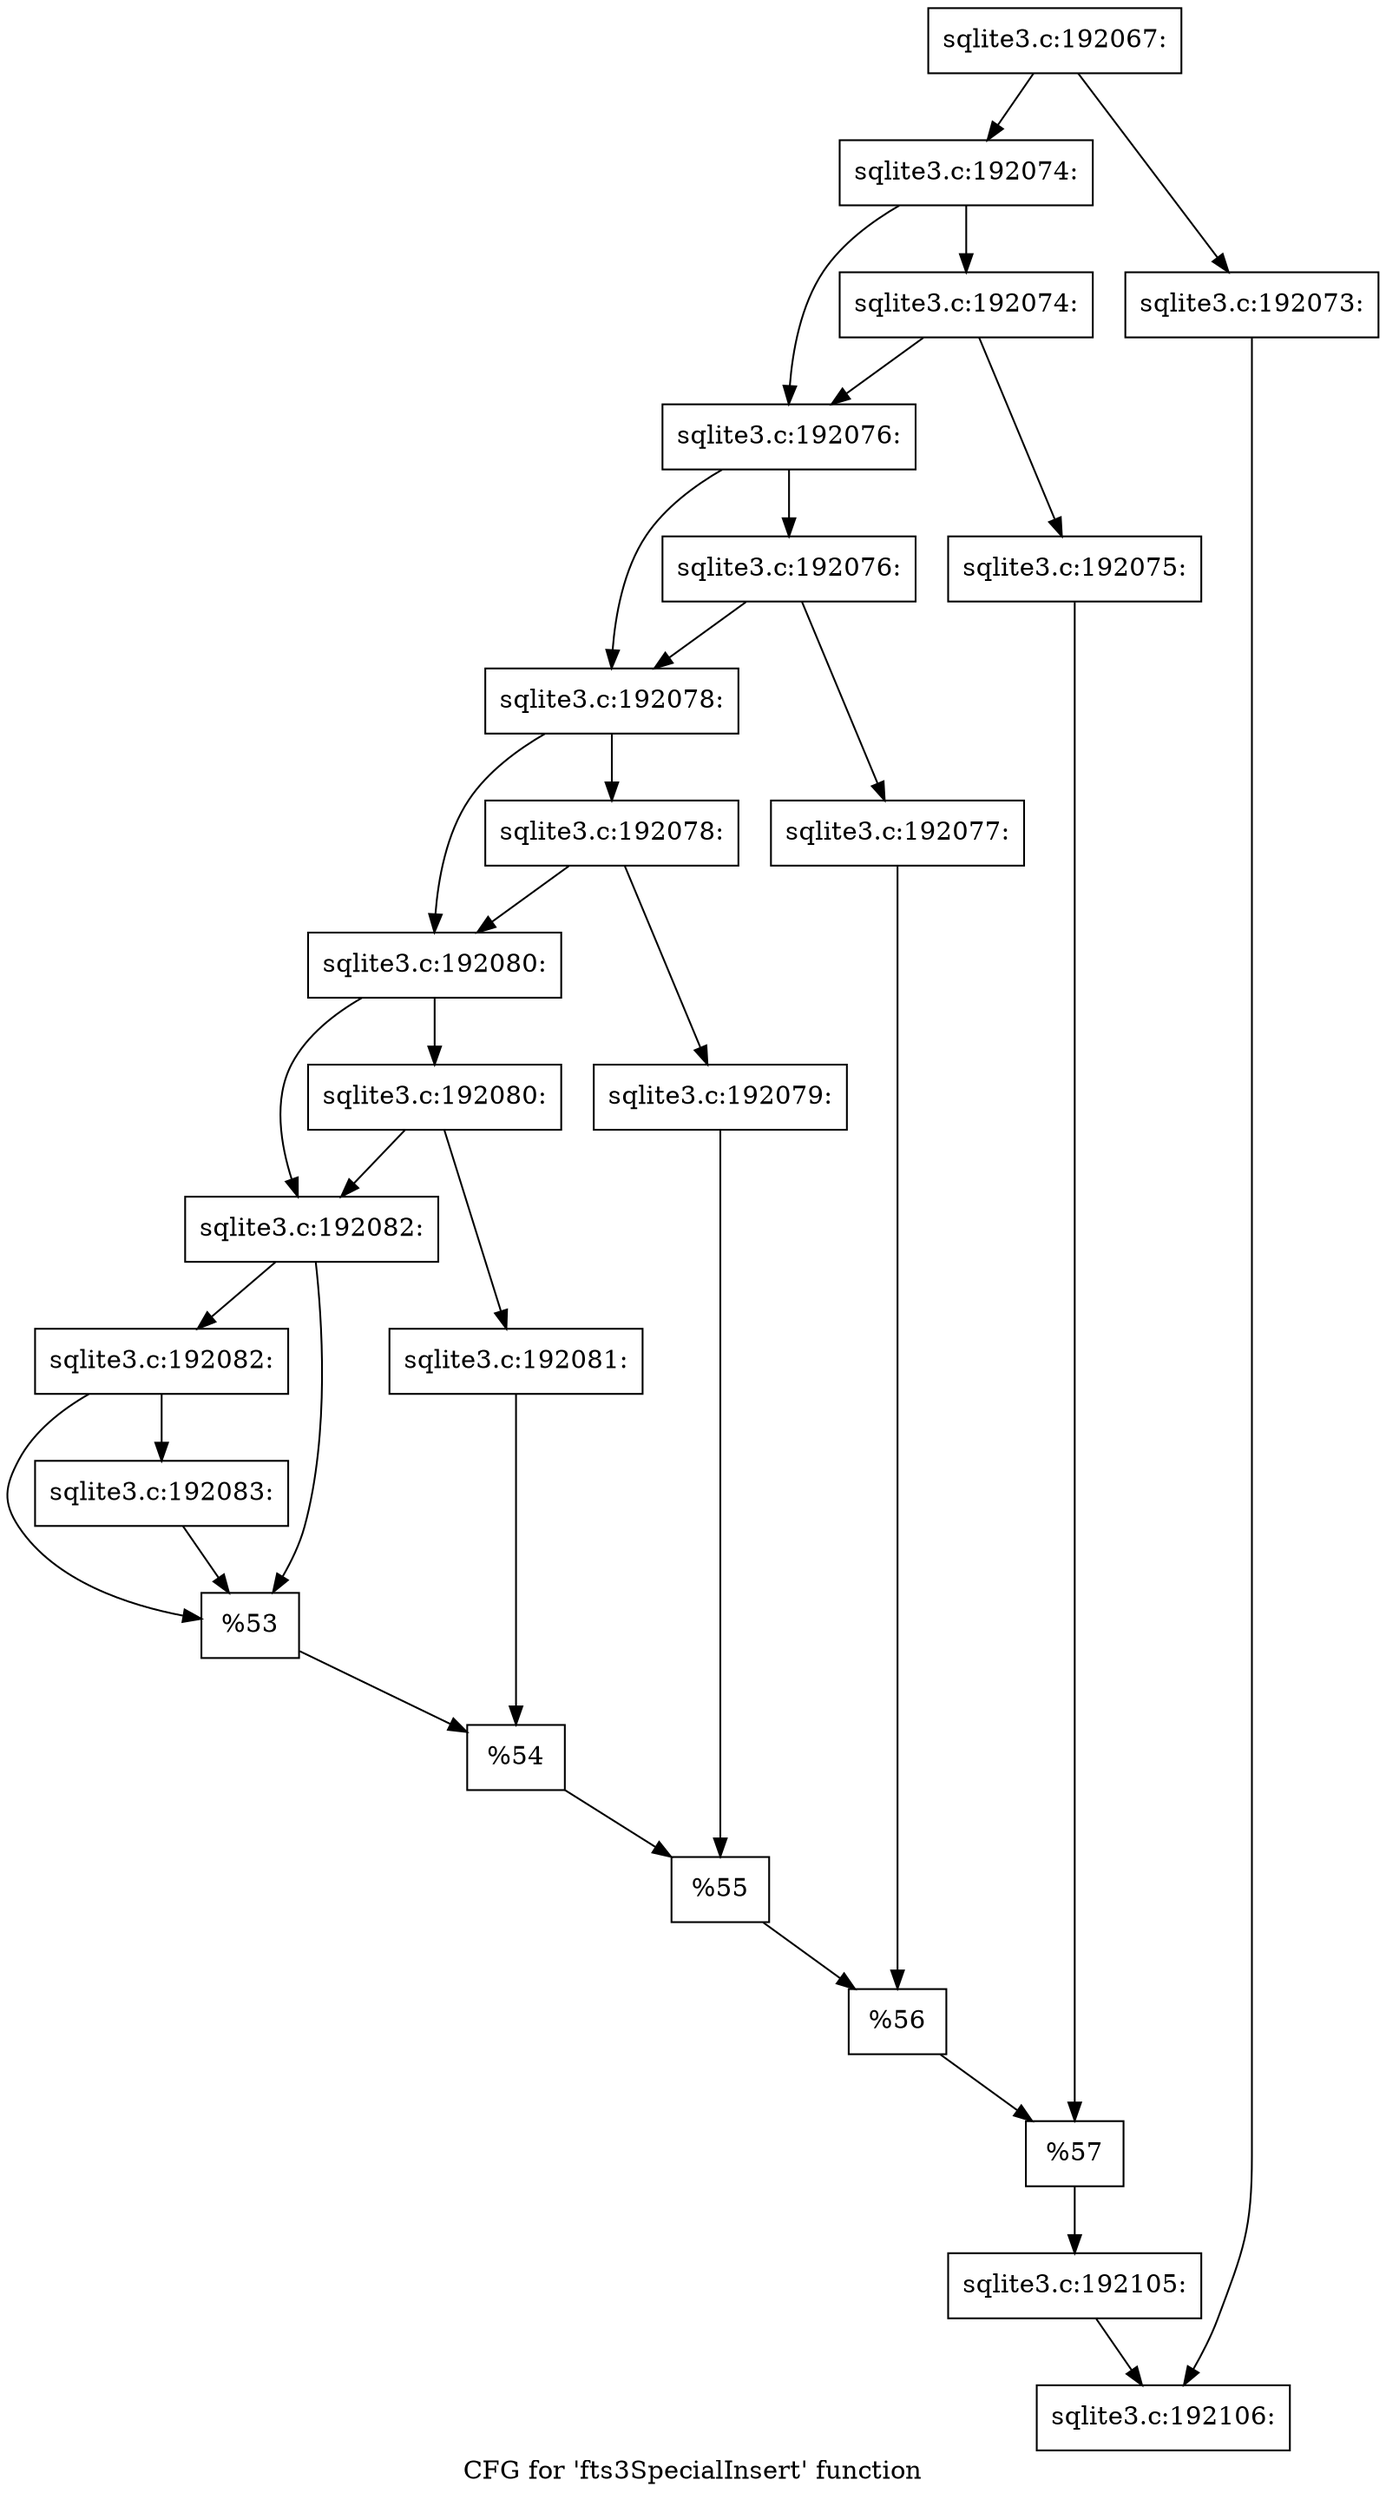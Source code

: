 digraph "CFG for 'fts3SpecialInsert' function" {
	label="CFG for 'fts3SpecialInsert' function";

	Node0x55c0f6d0eea0 [shape=record,label="{sqlite3.c:192067:}"];
	Node0x55c0f6d0eea0 -> Node0x55c0f85dcad0;
	Node0x55c0f6d0eea0 -> Node0x55c0f85dca30;
	Node0x55c0f85dca30 [shape=record,label="{sqlite3.c:192073:}"];
	Node0x55c0f85dca30 -> Node0x55c0f6cedb60;
	Node0x55c0f85dcad0 [shape=record,label="{sqlite3.c:192074:}"];
	Node0x55c0f85dcad0 -> Node0x55c0f85dd050;
	Node0x55c0f85dcad0 -> Node0x55c0f85dd000;
	Node0x55c0f85dd050 [shape=record,label="{sqlite3.c:192074:}"];
	Node0x55c0f85dd050 -> Node0x55c0f85dcf60;
	Node0x55c0f85dd050 -> Node0x55c0f85dd000;
	Node0x55c0f85dcf60 [shape=record,label="{sqlite3.c:192075:}"];
	Node0x55c0f85dcf60 -> Node0x55c0f85dcfb0;
	Node0x55c0f85dd000 [shape=record,label="{sqlite3.c:192076:}"];
	Node0x55c0f85dd000 -> Node0x55c0f85de210;
	Node0x55c0f85dd000 -> Node0x55c0f85de1c0;
	Node0x55c0f85de210 [shape=record,label="{sqlite3.c:192076:}"];
	Node0x55c0f85de210 -> Node0x55c0f6cedbb0;
	Node0x55c0f85de210 -> Node0x55c0f85de1c0;
	Node0x55c0f6cedbb0 [shape=record,label="{sqlite3.c:192077:}"];
	Node0x55c0f6cedbb0 -> Node0x55c0f85ddee0;
	Node0x55c0f85de1c0 [shape=record,label="{sqlite3.c:192078:}"];
	Node0x55c0f85de1c0 -> Node0x55c0f85def70;
	Node0x55c0f85de1c0 -> Node0x55c0f85def20;
	Node0x55c0f85def70 [shape=record,label="{sqlite3.c:192078:}"];
	Node0x55c0f85def70 -> Node0x55c0f6cedc00;
	Node0x55c0f85def70 -> Node0x55c0f85def20;
	Node0x55c0f6cedc00 [shape=record,label="{sqlite3.c:192079:}"];
	Node0x55c0f6cedc00 -> Node0x55c0f85dec60;
	Node0x55c0f85def20 [shape=record,label="{sqlite3.c:192080:}"];
	Node0x55c0f85def20 -> Node0x55c0f85dfd40;
	Node0x55c0f85def20 -> Node0x55c0f85dfcf0;
	Node0x55c0f85dfd40 [shape=record,label="{sqlite3.c:192080:}"];
	Node0x55c0f85dfd40 -> Node0x55c0f6d0e810;
	Node0x55c0f85dfd40 -> Node0x55c0f85dfcf0;
	Node0x55c0f6d0e810 [shape=record,label="{sqlite3.c:192081:}"];
	Node0x55c0f6d0e810 -> Node0x55c0f85dfca0;
	Node0x55c0f85dfcf0 [shape=record,label="{sqlite3.c:192082:}"];
	Node0x55c0f85dfcf0 -> Node0x55c0fb057820;
	Node0x55c0f85dfcf0 -> Node0x55c0fb057440;
	Node0x55c0fb057820 [shape=record,label="{sqlite3.c:192082:}"];
	Node0x55c0fb057820 -> Node0x55c0f6d0e270;
	Node0x55c0fb057820 -> Node0x55c0fb057440;
	Node0x55c0f6d0e270 [shape=record,label="{sqlite3.c:192083:}"];
	Node0x55c0f6d0e270 -> Node0x55c0fb057440;
	Node0x55c0fb057440 [shape=record,label="{%53}"];
	Node0x55c0fb057440 -> Node0x55c0f85dfca0;
	Node0x55c0f85dfca0 [shape=record,label="{%54}"];
	Node0x55c0f85dfca0 -> Node0x55c0f85dec60;
	Node0x55c0f85dec60 [shape=record,label="{%55}"];
	Node0x55c0f85dec60 -> Node0x55c0f85ddee0;
	Node0x55c0f85ddee0 [shape=record,label="{%56}"];
	Node0x55c0f85ddee0 -> Node0x55c0f85dcfb0;
	Node0x55c0f85dcfb0 [shape=record,label="{%57}"];
	Node0x55c0f85dcfb0 -> Node0x55c0f85dca80;
	Node0x55c0f85dca80 [shape=record,label="{sqlite3.c:192105:}"];
	Node0x55c0f85dca80 -> Node0x55c0f6cedb60;
	Node0x55c0f6cedb60 [shape=record,label="{sqlite3.c:192106:}"];
}
